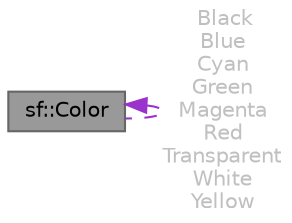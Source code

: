 digraph "sf::Color"
{
 // LATEX_PDF_SIZE
  bgcolor="transparent";
  edge [fontname=Helvetica,fontsize=10,labelfontname=Helvetica,labelfontsize=10];
  node [fontname=Helvetica,fontsize=10,shape=box,height=0.2,width=0.4];
  Node1 [id="Node000001",label="sf::Color",height=0.2,width=0.4,color="gray40", fillcolor="grey60", style="filled", fontcolor="black",tooltip="Utility class for manipulating RGBA colors."];
  Node1 -> Node1 [id="edge1_Node000001_Node000001",dir="back",color="darkorchid3",style="dashed",tooltip=" ",label=" Black\nBlue\nCyan\nGreen\nMagenta\nRed\nTransparent\nWhite\nYellow",fontcolor="grey" ];
}
